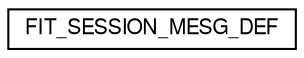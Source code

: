 digraph "Graphical Class Hierarchy"
{
  edge [fontname="FreeSans",fontsize="10",labelfontname="FreeSans",labelfontsize="10"];
  node [fontname="FreeSans",fontsize="10",shape=record];
  rankdir="LR";
  Node1 [label="FIT_SESSION_MESG_DEF",height=0.2,width=0.4,color="black", fillcolor="white", style="filled",URL="$struct_f_i_t___s_e_s_s_i_o_n___m_e_s_g___d_e_f.html"];
}
